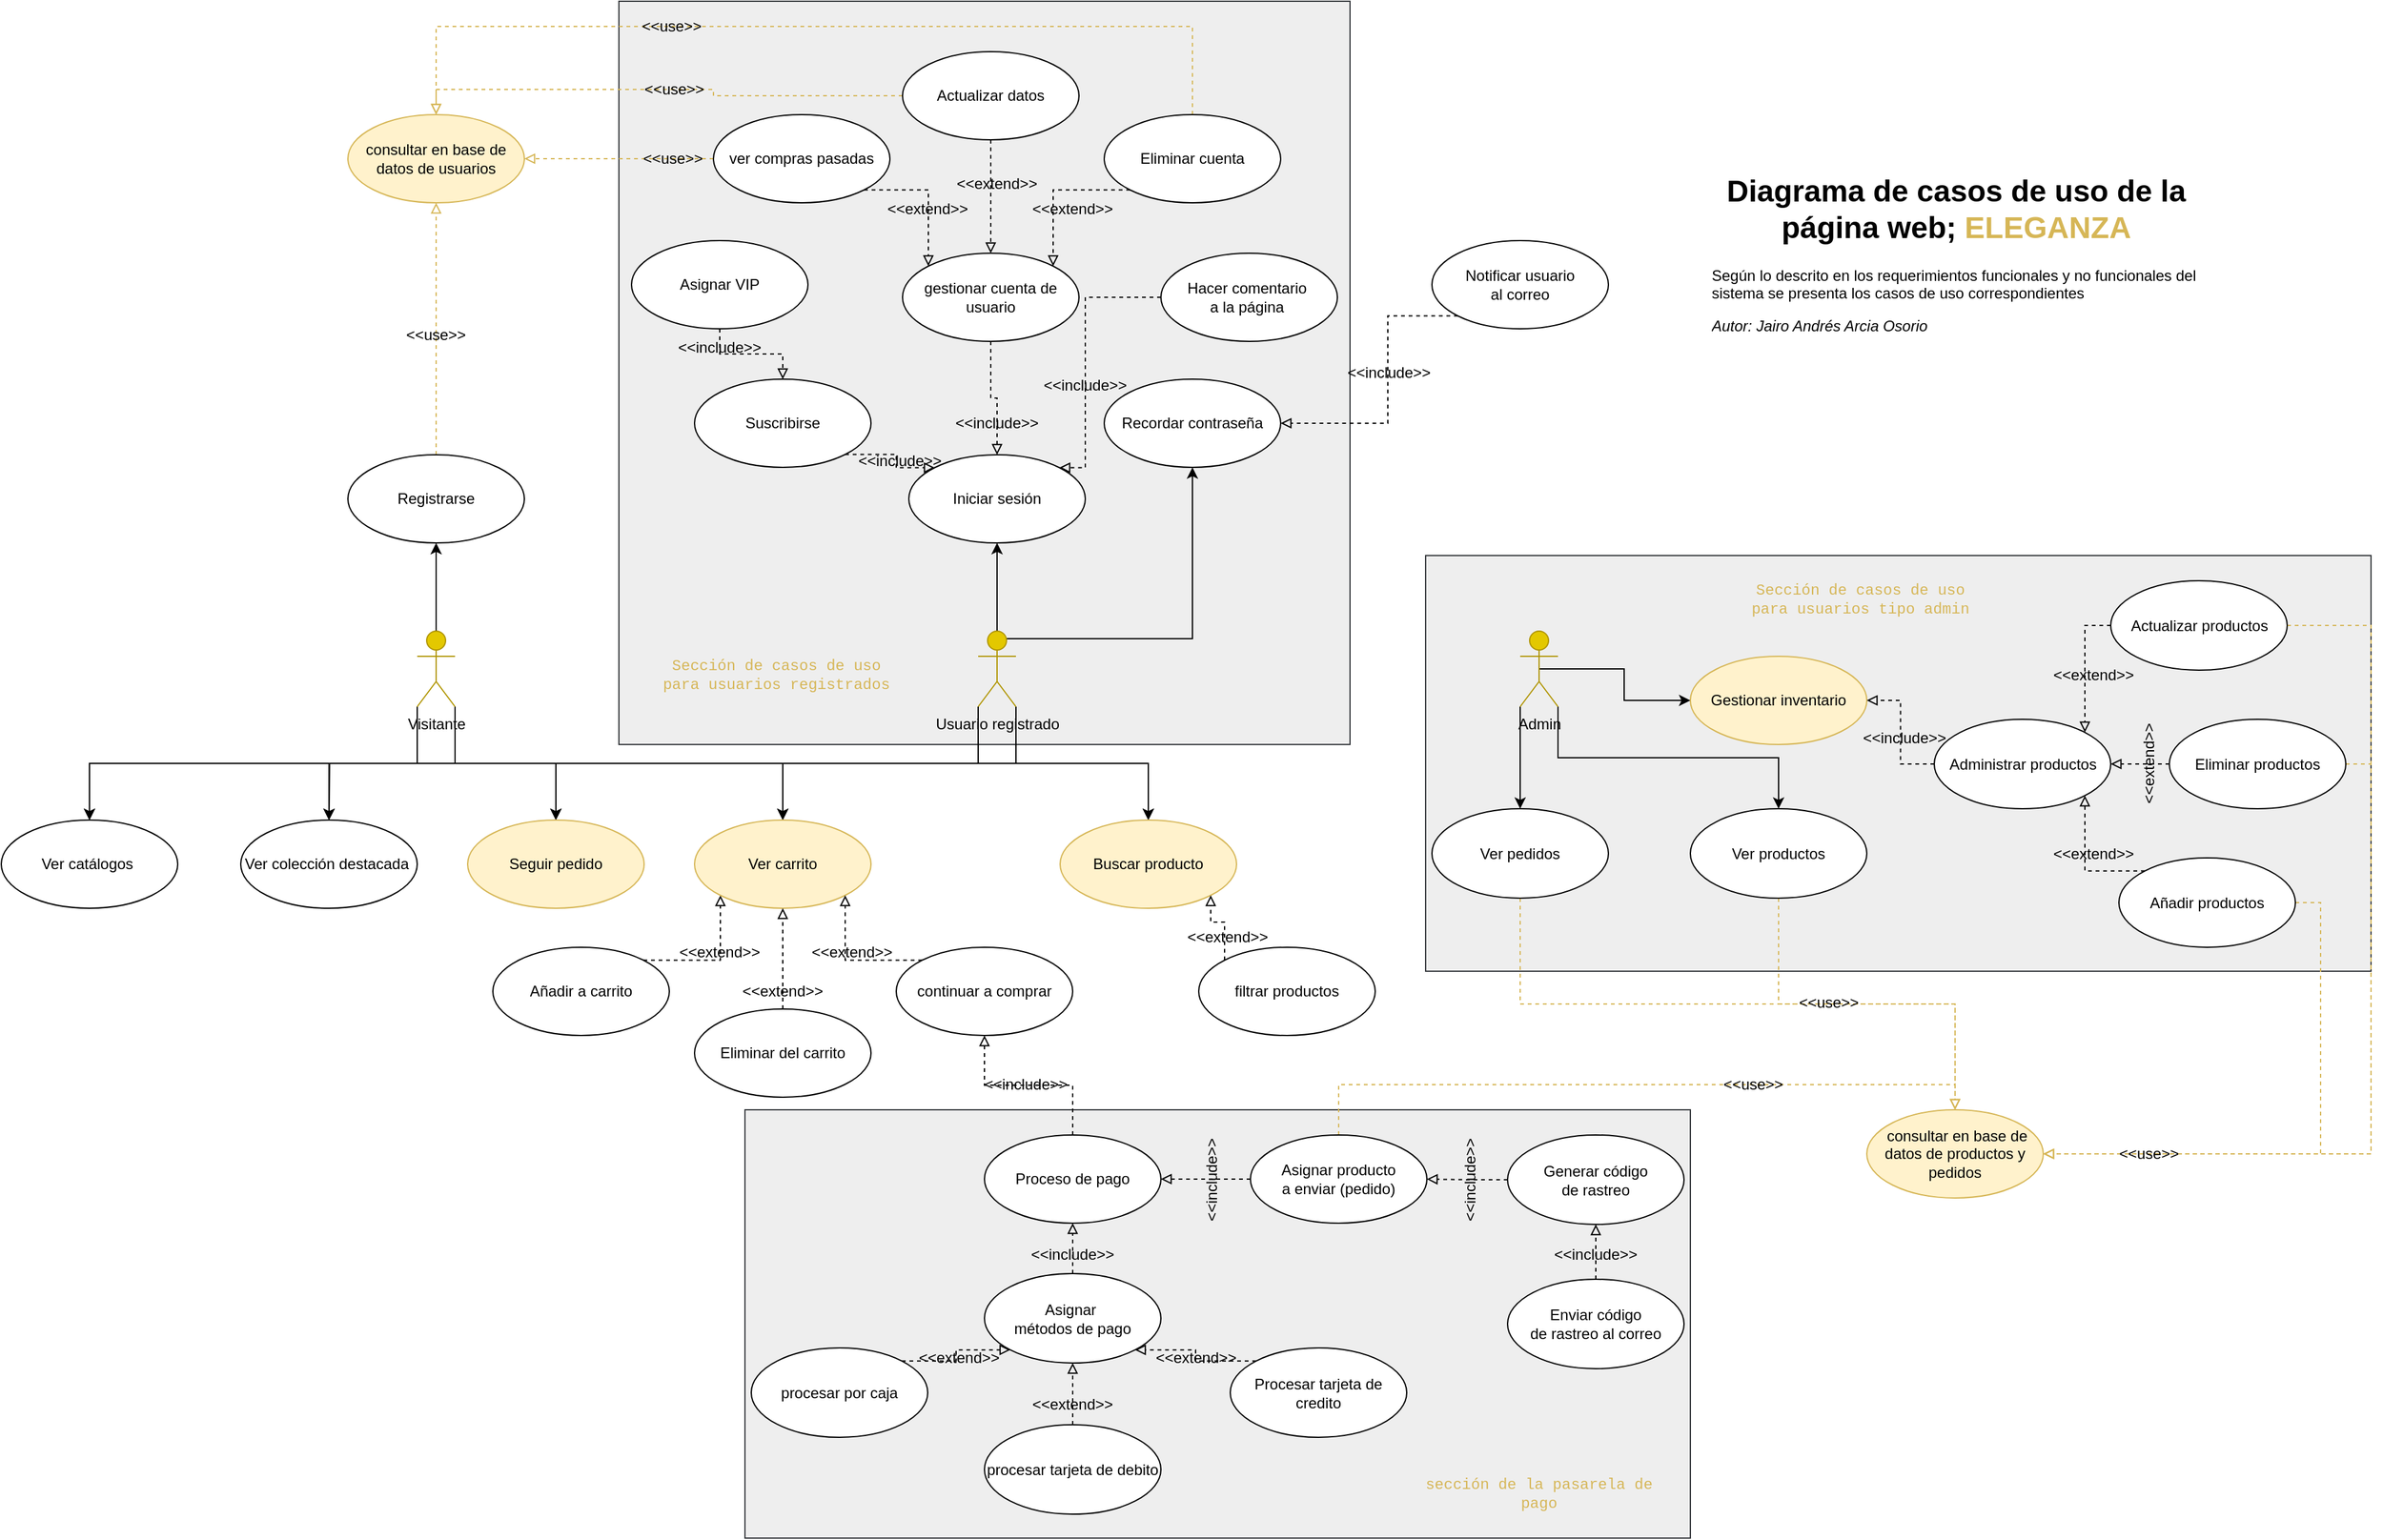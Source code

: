 <mxfile version="24.8.6">
  <diagram name="Página-1" id="iObBd_aaXb10hlbMqhut">
    <mxGraphModel dx="4174" dy="1435" grid="1" gridSize="10" guides="1" tooltips="1" connect="1" arrows="1" fold="1" page="1" pageScale="1" pageWidth="827" pageHeight="1169" math="0" shadow="0">
      <root>
        <mxCell id="0" />
        <mxCell id="1" parent="0" />
        <mxCell id="BTqa3jgfDJMF8cVpdAcL-8" value="" style="rounded=0;whiteSpace=wrap;html=1;fillColor=#eeeeee;strokeColor=#36393d;" parent="1" vertex="1">
          <mxGeometry x="-980" y="920" width="750" height="340" as="geometry" />
        </mxCell>
        <mxCell id="BTqa3jgfDJMF8cVpdAcL-5" value="" style="rounded=0;whiteSpace=wrap;html=1;fillColor=#eeeeee;strokeColor=#36393d;flipV=1;" parent="1" vertex="1">
          <mxGeometry x="-1080" y="40" width="580" height="590" as="geometry" />
        </mxCell>
        <mxCell id="BTqa3jgfDJMF8cVpdAcL-6" value="" style="rounded=0;whiteSpace=wrap;html=1;fillColor=#eeeeee;strokeColor=#36393d;" parent="1" vertex="1">
          <mxGeometry x="-440" y="480" width="750" height="330" as="geometry" />
        </mxCell>
        <mxCell id="BTqa3jgfDJMF8cVpdAcL-20" style="edgeStyle=orthogonalEdgeStyle;rounded=0;orthogonalLoop=1;jettySize=auto;html=1;exitX=0.5;exitY=0;exitDx=0;exitDy=0;exitPerimeter=0;entryX=0.5;entryY=1;entryDx=0;entryDy=0;" parent="1" source="LW9SrylBuvqNvZwmOlf7-38" target="LW9SrylBuvqNvZwmOlf7-89" edge="1">
          <mxGeometry relative="1" as="geometry" />
        </mxCell>
        <mxCell id="BTqa3jgfDJMF8cVpdAcL-21" style="edgeStyle=orthogonalEdgeStyle;rounded=0;orthogonalLoop=1;jettySize=auto;html=1;exitX=0;exitY=1;exitDx=0;exitDy=0;exitPerimeter=0;entryX=0.5;entryY=0;entryDx=0;entryDy=0;" parent="1" source="LW9SrylBuvqNvZwmOlf7-38" target="LW9SrylBuvqNvZwmOlf7-69" edge="1">
          <mxGeometry relative="1" as="geometry" />
        </mxCell>
        <mxCell id="BTqa3jgfDJMF8cVpdAcL-22" style="edgeStyle=orthogonalEdgeStyle;rounded=0;orthogonalLoop=1;jettySize=auto;html=1;exitX=0;exitY=1;exitDx=0;exitDy=0;exitPerimeter=0;" parent="1" source="LW9SrylBuvqNvZwmOlf7-38" target="LW9SrylBuvqNvZwmOlf7-50" edge="1">
          <mxGeometry relative="1" as="geometry" />
        </mxCell>
        <mxCell id="BTqa3jgfDJMF8cVpdAcL-23" style="edgeStyle=orthogonalEdgeStyle;rounded=0;orthogonalLoop=1;jettySize=auto;html=1;exitX=1;exitY=1;exitDx=0;exitDy=0;exitPerimeter=0;entryX=0.5;entryY=0;entryDx=0;entryDy=0;" parent="1" source="LW9SrylBuvqNvZwmOlf7-38" target="LW9SrylBuvqNvZwmOlf7-45" edge="1">
          <mxGeometry relative="1" as="geometry" />
        </mxCell>
        <mxCell id="BTqa3jgfDJMF8cVpdAcL-24" style="edgeStyle=orthogonalEdgeStyle;rounded=0;orthogonalLoop=1;jettySize=auto;html=1;exitX=1;exitY=1;exitDx=0;exitDy=0;exitPerimeter=0;" parent="1" source="LW9SrylBuvqNvZwmOlf7-38" target="LW9SrylBuvqNvZwmOlf7-70" edge="1">
          <mxGeometry relative="1" as="geometry" />
        </mxCell>
        <mxCell id="BTqa3jgfDJMF8cVpdAcL-33" style="edgeStyle=orthogonalEdgeStyle;rounded=0;orthogonalLoop=1;jettySize=auto;html=1;exitX=1;exitY=1;exitDx=0;exitDy=0;exitPerimeter=0;" parent="1" source="LW9SrylBuvqNvZwmOlf7-38" target="LW9SrylBuvqNvZwmOlf7-49" edge="1">
          <mxGeometry relative="1" as="geometry" />
        </mxCell>
        <mxCell id="LW9SrylBuvqNvZwmOlf7-38" value="Visitante" style="shape=umlActor;verticalLabelPosition=bottom;verticalAlign=top;html=1;outlineConnect=0;fillColor=#e3c800;strokeColor=#B09500;fontColor=#000000;" parent="1" vertex="1">
          <mxGeometry x="-1240" y="540" width="30" height="60" as="geometry" />
        </mxCell>
        <mxCell id="BTqa3jgfDJMF8cVpdAcL-9" style="edgeStyle=orthogonalEdgeStyle;rounded=0;orthogonalLoop=1;jettySize=auto;html=1;exitX=0.5;exitY=0;exitDx=0;exitDy=0;exitPerimeter=0;" parent="1" source="LW9SrylBuvqNvZwmOlf7-39" target="LW9SrylBuvqNvZwmOlf7-88" edge="1">
          <mxGeometry relative="1" as="geometry" />
        </mxCell>
        <mxCell id="BTqa3jgfDJMF8cVpdAcL-17" style="edgeStyle=orthogonalEdgeStyle;rounded=0;orthogonalLoop=1;jettySize=auto;html=1;exitX=0.75;exitY=0.1;exitDx=0;exitDy=0;exitPerimeter=0;entryX=0.5;entryY=1;entryDx=0;entryDy=0;" parent="1" source="LW9SrylBuvqNvZwmOlf7-39" target="LW9SrylBuvqNvZwmOlf7-90" edge="1">
          <mxGeometry relative="1" as="geometry" />
        </mxCell>
        <mxCell id="BTqa3jgfDJMF8cVpdAcL-29" style="edgeStyle=orthogonalEdgeStyle;rounded=0;orthogonalLoop=1;jettySize=auto;html=1;exitX=0;exitY=1;exitDx=0;exitDy=0;exitPerimeter=0;" parent="1" source="LW9SrylBuvqNvZwmOlf7-39" target="LW9SrylBuvqNvZwmOlf7-45" edge="1">
          <mxGeometry relative="1" as="geometry" />
        </mxCell>
        <mxCell id="BTqa3jgfDJMF8cVpdAcL-30" style="edgeStyle=orthogonalEdgeStyle;rounded=0;orthogonalLoop=1;jettySize=auto;html=1;exitX=0;exitY=1;exitDx=0;exitDy=0;exitPerimeter=0;entryX=0.5;entryY=0;entryDx=0;entryDy=0;" parent="1" source="LW9SrylBuvqNvZwmOlf7-39" target="LW9SrylBuvqNvZwmOlf7-70" edge="1">
          <mxGeometry relative="1" as="geometry" />
        </mxCell>
        <mxCell id="BTqa3jgfDJMF8cVpdAcL-32" style="edgeStyle=orthogonalEdgeStyle;rounded=0;orthogonalLoop=1;jettySize=auto;html=1;exitX=0;exitY=1;exitDx=0;exitDy=0;exitPerimeter=0;" parent="1" source="LW9SrylBuvqNvZwmOlf7-39" target="LW9SrylBuvqNvZwmOlf7-69" edge="1">
          <mxGeometry relative="1" as="geometry" />
        </mxCell>
        <mxCell id="BTqa3jgfDJMF8cVpdAcL-34" style="edgeStyle=orthogonalEdgeStyle;rounded=0;orthogonalLoop=1;jettySize=auto;html=1;exitX=1;exitY=1;exitDx=0;exitDy=0;exitPerimeter=0;" parent="1" source="LW9SrylBuvqNvZwmOlf7-39" target="LW9SrylBuvqNvZwmOlf7-49" edge="1">
          <mxGeometry relative="1" as="geometry" />
        </mxCell>
        <mxCell id="LW9SrylBuvqNvZwmOlf7-39" value="Usuario registrado" style="shape=umlActor;verticalLabelPosition=bottom;verticalAlign=top;html=1;outlineConnect=0;fillColor=#e3c800;strokeColor=#B09500;fontColor=#000000;" parent="1" vertex="1">
          <mxGeometry x="-795" y="540" width="30" height="60" as="geometry" />
        </mxCell>
        <mxCell id="BTqa3jgfDJMF8cVpdAcL-38" style="edgeStyle=orthogonalEdgeStyle;rounded=0;orthogonalLoop=1;jettySize=auto;html=1;exitX=1;exitY=0;exitDx=0;exitDy=0;entryX=0;entryY=1;entryDx=0;entryDy=0;dashed=1;endArrow=block;endFill=0;" parent="1" source="LW9SrylBuvqNvZwmOlf7-44" target="LW9SrylBuvqNvZwmOlf7-70" edge="1">
          <mxGeometry relative="1" as="geometry" />
        </mxCell>
        <mxCell id="LW9SrylBuvqNvZwmOlf7-44" value="Añadir a carrito" style="ellipse;whiteSpace=wrap;html=1;" parent="1" vertex="1">
          <mxGeometry x="-1180" y="791" width="140" height="70" as="geometry" />
        </mxCell>
        <mxCell id="LW9SrylBuvqNvZwmOlf7-45" value="Seguir pedido" style="ellipse;whiteSpace=wrap;html=1;fillColor=#fff2cc;strokeColor=#d6b656;" parent="1" vertex="1">
          <mxGeometry x="-1200" y="690" width="140" height="70" as="geometry" />
        </mxCell>
        <mxCell id="LW9SrylBuvqNvZwmOlf7-46" value="consultar en base de datos&amp;nbsp;&lt;span style=&quot;background-color: initial;&quot;&gt;de usuarios&lt;/span&gt;" style="ellipse;whiteSpace=wrap;html=1;fillColor=#fff2cc;strokeColor=#d6b656;" parent="1" vertex="1">
          <mxGeometry x="-1295" y="130" width="140" height="70" as="geometry" />
        </mxCell>
        <mxCell id="LW9SrylBuvqNvZwmOlf7-47" value="Gestionar inventario" style="ellipse;whiteSpace=wrap;html=1;fillColor=#fff2cc;strokeColor=#d6b656;" parent="1" vertex="1">
          <mxGeometry x="-230" y="560" width="140" height="70" as="geometry" />
        </mxCell>
        <mxCell id="LW9SrylBuvqNvZwmOlf7-48" value="Notificar usuario&lt;div&gt;al correo&lt;/div&gt;" style="ellipse;whiteSpace=wrap;html=1;" parent="1" vertex="1">
          <mxGeometry x="-435" y="230" width="140" height="70" as="geometry" />
        </mxCell>
        <mxCell id="LW9SrylBuvqNvZwmOlf7-49" value="Buscar producto" style="ellipse;whiteSpace=wrap;html=1;fillColor=#fff2cc;strokeColor=#d6b656;" parent="1" vertex="1">
          <mxGeometry x="-730" y="690" width="140" height="70" as="geometry" />
        </mxCell>
        <mxCell id="LW9SrylBuvqNvZwmOlf7-50" value="Ver colección destacada&amp;nbsp;" style="ellipse;whiteSpace=wrap;html=1;" parent="1" vertex="1">
          <mxGeometry x="-1380" y="690" width="140" height="70" as="geometry" />
        </mxCell>
        <mxCell id="BTqa3jgfDJMF8cVpdAcL-15" style="edgeStyle=orthogonalEdgeStyle;rounded=0;orthogonalLoop=1;jettySize=auto;html=1;exitX=1;exitY=1;exitDx=0;exitDy=0;entryX=0;entryY=0;entryDx=0;entryDy=0;endArrow=block;endFill=0;dashed=1;" parent="1" source="LW9SrylBuvqNvZwmOlf7-51" target="LW9SrylBuvqNvZwmOlf7-88" edge="1">
          <mxGeometry relative="1" as="geometry" />
        </mxCell>
        <mxCell id="LW9SrylBuvqNvZwmOlf7-51" value="Suscribirse" style="ellipse;whiteSpace=wrap;html=1;" parent="1" vertex="1">
          <mxGeometry x="-1020" y="340" width="140" height="70" as="geometry" />
        </mxCell>
        <mxCell id="BTqa3jgfDJMF8cVpdAcL-40" style="edgeStyle=orthogonalEdgeStyle;rounded=0;orthogonalLoop=1;jettySize=auto;html=1;exitX=0.5;exitY=0;exitDx=0;exitDy=0;entryX=0.5;entryY=1;entryDx=0;entryDy=0;dashed=1;endArrow=block;endFill=0;" parent="1" source="LW9SrylBuvqNvZwmOlf7-53" target="LW9SrylBuvqNvZwmOlf7-86" edge="1">
          <mxGeometry relative="1" as="geometry" />
        </mxCell>
        <mxCell id="BTqa3jgfDJMF8cVpdAcL-45" style="edgeStyle=orthogonalEdgeStyle;rounded=0;orthogonalLoop=1;jettySize=auto;html=1;entryX=1;entryY=0.5;entryDx=0;entryDy=0;endArrow=block;endFill=0;dashed=1;" parent="1" source="LW9SrylBuvqNvZwmOlf7-55" target="LW9SrylBuvqNvZwmOlf7-53" edge="1">
          <mxGeometry relative="1" as="geometry" />
        </mxCell>
        <mxCell id="LW9SrylBuvqNvZwmOlf7-53" value="Proceso de pago" style="ellipse;whiteSpace=wrap;html=1;" parent="1" vertex="1">
          <mxGeometry x="-790" y="940" width="140" height="70" as="geometry" />
        </mxCell>
        <mxCell id="BTqa3jgfDJMF8cVpdAcL-41" style="edgeStyle=orthogonalEdgeStyle;rounded=0;orthogonalLoop=1;jettySize=auto;html=1;exitX=0.5;exitY=0;exitDx=0;exitDy=0;entryX=0.5;entryY=1;entryDx=0;entryDy=0;dashed=1;endArrow=block;endFill=0;" parent="1" source="LW9SrylBuvqNvZwmOlf7-54" target="LW9SrylBuvqNvZwmOlf7-53" edge="1">
          <mxGeometry relative="1" as="geometry" />
        </mxCell>
        <mxCell id="LW9SrylBuvqNvZwmOlf7-54" value="Asignar&amp;nbsp;&lt;div&gt;métodos de pago&lt;/div&gt;" style="ellipse;whiteSpace=wrap;html=1;" parent="1" vertex="1">
          <mxGeometry x="-790" y="1050" width="140" height="71" as="geometry" />
        </mxCell>
        <mxCell id="BTqa3jgfDJMF8cVpdAcL-46" style="edgeStyle=orthogonalEdgeStyle;rounded=0;orthogonalLoop=1;jettySize=auto;html=1;exitX=0;exitY=0.5;exitDx=0;exitDy=0;entryX=1;entryY=0.5;entryDx=0;entryDy=0;endArrow=block;endFill=0;dashed=1;" parent="1" source="LW9SrylBuvqNvZwmOlf7-57" target="LW9SrylBuvqNvZwmOlf7-55" edge="1">
          <mxGeometry relative="1" as="geometry" />
        </mxCell>
        <mxCell id="BTqa3jgfDJMF8cVpdAcL-60" style="edgeStyle=orthogonalEdgeStyle;rounded=0;orthogonalLoop=1;jettySize=auto;html=1;exitX=0.5;exitY=0;exitDx=0;exitDy=0;entryX=0.5;entryY=0;entryDx=0;entryDy=0;fillColor=#ffcc99;strokeColor=#D6B656;dashed=1;endArrow=block;endFill=0;" parent="1" source="LW9SrylBuvqNvZwmOlf7-55" target="BTqa3jgfDJMF8cVpdAcL-59" edge="1">
          <mxGeometry relative="1" as="geometry" />
        </mxCell>
        <mxCell id="LW9SrylBuvqNvZwmOlf7-55" value="Asignar producto&lt;div&gt;a enviar (pedido)&lt;/div&gt;" style="ellipse;whiteSpace=wrap;html=1;" parent="1" vertex="1">
          <mxGeometry x="-579" y="940" width="140" height="70" as="geometry" />
        </mxCell>
        <mxCell id="BTqa3jgfDJMF8cVpdAcL-52" style="edgeStyle=orthogonalEdgeStyle;rounded=0;orthogonalLoop=1;jettySize=auto;html=1;exitX=0;exitY=0.5;exitDx=0;exitDy=0;entryX=1;entryY=0;entryDx=0;entryDy=0;dashed=1;endArrow=block;endFill=0;" parent="1" source="LW9SrylBuvqNvZwmOlf7-56" target="BTqa3jgfDJMF8cVpdAcL-3" edge="1">
          <mxGeometry relative="1" as="geometry" />
        </mxCell>
        <mxCell id="BTqa3jgfDJMF8cVpdAcL-64" style="edgeStyle=orthogonalEdgeStyle;rounded=0;orthogonalLoop=1;jettySize=auto;html=1;exitX=1;exitY=0.5;exitDx=0;exitDy=0;entryX=1;entryY=0.5;entryDx=0;entryDy=0;strokeColor=#D6B656;dashed=1;endArrow=block;endFill=0;" parent="1" source="LW9SrylBuvqNvZwmOlf7-56" target="BTqa3jgfDJMF8cVpdAcL-59" edge="1">
          <mxGeometry relative="1" as="geometry">
            <Array as="points">
              <mxPoint x="310" y="536" />
              <mxPoint x="310" y="955" />
            </Array>
          </mxGeometry>
        </mxCell>
        <mxCell id="LW9SrylBuvqNvZwmOlf7-56" value="Actualizar productos" style="ellipse;whiteSpace=wrap;html=1;" parent="1" vertex="1">
          <mxGeometry x="103.5" y="500" width="140" height="71" as="geometry" />
        </mxCell>
        <mxCell id="LW9SrylBuvqNvZwmOlf7-57" value="Generar código&lt;br&gt;de rastreo" style="ellipse;whiteSpace=wrap;html=1;" parent="1" vertex="1">
          <mxGeometry x="-375" y="940" width="140" height="71" as="geometry" />
        </mxCell>
        <mxCell id="BTqa3jgfDJMF8cVpdAcL-54" style="edgeStyle=orthogonalEdgeStyle;rounded=0;orthogonalLoop=1;jettySize=auto;html=1;exitX=0;exitY=0;exitDx=0;exitDy=0;entryX=1;entryY=1;entryDx=0;entryDy=0;dashed=1;endArrow=block;endFill=0;" parent="1" source="LW9SrylBuvqNvZwmOlf7-58" target="BTqa3jgfDJMF8cVpdAcL-3" edge="1">
          <mxGeometry relative="1" as="geometry" />
        </mxCell>
        <mxCell id="BTqa3jgfDJMF8cVpdAcL-67" style="edgeStyle=orthogonalEdgeStyle;rounded=0;orthogonalLoop=1;jettySize=auto;html=1;exitX=1;exitY=0.5;exitDx=0;exitDy=0;entryX=1;entryY=0.5;entryDx=0;entryDy=0;strokeColor=#D6B656;dashed=1;endArrow=block;endFill=0;" parent="1" source="LW9SrylBuvqNvZwmOlf7-58" target="BTqa3jgfDJMF8cVpdAcL-59" edge="1">
          <mxGeometry relative="1" as="geometry" />
        </mxCell>
        <mxCell id="LW9SrylBuvqNvZwmOlf7-58" value="Añadir productos" style="ellipse;whiteSpace=wrap;html=1;" parent="1" vertex="1">
          <mxGeometry x="110" y="720" width="140" height="71" as="geometry" />
        </mxCell>
        <mxCell id="BTqa3jgfDJMF8cVpdAcL-44" style="edgeStyle=orthogonalEdgeStyle;rounded=0;orthogonalLoop=1;jettySize=auto;html=1;exitX=0;exitY=0;exitDx=0;exitDy=0;entryX=1;entryY=1;entryDx=0;entryDy=0;dashed=1;endArrow=block;endFill=0;" parent="1" source="LW9SrylBuvqNvZwmOlf7-59" target="LW9SrylBuvqNvZwmOlf7-54" edge="1">
          <mxGeometry relative="1" as="geometry" />
        </mxCell>
        <mxCell id="LW9SrylBuvqNvZwmOlf7-59" value="Procesar tarjeta de credito" style="ellipse;whiteSpace=wrap;html=1;" parent="1" vertex="1">
          <mxGeometry x="-595" y="1109" width="140" height="71" as="geometry" />
        </mxCell>
        <mxCell id="BTqa3jgfDJMF8cVpdAcL-43" style="edgeStyle=orthogonalEdgeStyle;rounded=0;orthogonalLoop=1;jettySize=auto;html=1;exitX=0.5;exitY=0;exitDx=0;exitDy=0;dashed=1;endArrow=block;endFill=0;" parent="1" source="LW9SrylBuvqNvZwmOlf7-60" target="LW9SrylBuvqNvZwmOlf7-54" edge="1">
          <mxGeometry relative="1" as="geometry" />
        </mxCell>
        <mxCell id="LW9SrylBuvqNvZwmOlf7-60" value="procesar tarjeta de debito" style="ellipse;whiteSpace=wrap;html=1;" parent="1" vertex="1">
          <mxGeometry x="-790" y="1170" width="140" height="71" as="geometry" />
        </mxCell>
        <mxCell id="BTqa3jgfDJMF8cVpdAcL-42" style="edgeStyle=orthogonalEdgeStyle;rounded=0;orthogonalLoop=1;jettySize=auto;html=1;exitX=1;exitY=0;exitDx=0;exitDy=0;entryX=0;entryY=1;entryDx=0;entryDy=0;dashed=1;endArrow=block;endFill=0;" parent="1" source="LW9SrylBuvqNvZwmOlf7-61" target="LW9SrylBuvqNvZwmOlf7-54" edge="1">
          <mxGeometry relative="1" as="geometry" />
        </mxCell>
        <mxCell id="LW9SrylBuvqNvZwmOlf7-61" value="procesar por caja" style="ellipse;whiteSpace=wrap;html=1;" parent="1" vertex="1">
          <mxGeometry x="-975" y="1109" width="140" height="71" as="geometry" />
        </mxCell>
        <mxCell id="BTqa3jgfDJMF8cVpdAcL-53" style="edgeStyle=orthogonalEdgeStyle;rounded=0;orthogonalLoop=1;jettySize=auto;html=1;exitX=0;exitY=0.5;exitDx=0;exitDy=0;entryX=1;entryY=0.5;entryDx=0;entryDy=0;dashed=1;endArrow=block;endFill=0;" parent="1" source="LW9SrylBuvqNvZwmOlf7-64" target="BTqa3jgfDJMF8cVpdAcL-3" edge="1">
          <mxGeometry relative="1" as="geometry" />
        </mxCell>
        <mxCell id="BTqa3jgfDJMF8cVpdAcL-68" style="edgeStyle=orthogonalEdgeStyle;rounded=0;orthogonalLoop=1;jettySize=auto;html=1;exitX=1;exitY=0.5;exitDx=0;exitDy=0;entryX=1;entryY=0.5;entryDx=0;entryDy=0;strokeColor=#D6B656;dashed=1;endArrow=block;endFill=0;" parent="1" source="LW9SrylBuvqNvZwmOlf7-64" target="BTqa3jgfDJMF8cVpdAcL-59" edge="1">
          <mxGeometry relative="1" as="geometry" />
        </mxCell>
        <mxCell id="LW9SrylBuvqNvZwmOlf7-64" value="Eliminar productos" style="ellipse;whiteSpace=wrap;html=1;" parent="1" vertex="1">
          <mxGeometry x="150" y="610" width="140" height="71" as="geometry" />
        </mxCell>
        <mxCell id="BTqa3jgfDJMF8cVpdAcL-70" style="edgeStyle=orthogonalEdgeStyle;rounded=0;orthogonalLoop=1;jettySize=auto;html=1;exitX=0.5;exitY=1;exitDx=0;exitDy=0;strokeColor=#D6B656;dashed=1;endArrow=block;endFill=0;" parent="1" source="LW9SrylBuvqNvZwmOlf7-67" target="BTqa3jgfDJMF8cVpdAcL-59" edge="1">
          <mxGeometry relative="1" as="geometry" />
        </mxCell>
        <mxCell id="LW9SrylBuvqNvZwmOlf7-67" value="Ver productos" style="ellipse;whiteSpace=wrap;html=1;" parent="1" vertex="1">
          <mxGeometry x="-230" y="681" width="140" height="71" as="geometry" />
        </mxCell>
        <mxCell id="BTqa3jgfDJMF8cVpdAcL-69" style="edgeStyle=orthogonalEdgeStyle;rounded=0;orthogonalLoop=1;jettySize=auto;html=1;exitX=0.5;exitY=1;exitDx=0;exitDy=0;entryX=0.5;entryY=0;entryDx=0;entryDy=0;strokeColor=#D6B656;dashed=1;endArrow=block;endFill=0;" parent="1" source="LW9SrylBuvqNvZwmOlf7-68" target="BTqa3jgfDJMF8cVpdAcL-59" edge="1">
          <mxGeometry relative="1" as="geometry" />
        </mxCell>
        <mxCell id="LW9SrylBuvqNvZwmOlf7-68" value="Ver pedidos" style="ellipse;whiteSpace=wrap;html=1;" parent="1" vertex="1">
          <mxGeometry x="-435" y="681" width="140" height="71" as="geometry" />
        </mxCell>
        <mxCell id="LW9SrylBuvqNvZwmOlf7-69" value="Ver catálogos&amp;nbsp;" style="ellipse;whiteSpace=wrap;html=1;" parent="1" vertex="1">
          <mxGeometry x="-1570" y="690" width="140" height="70" as="geometry" />
        </mxCell>
        <mxCell id="LW9SrylBuvqNvZwmOlf7-70" value="Ver carrito" style="ellipse;whiteSpace=wrap;html=1;fillColor=#fff2cc;strokeColor=#d6b656;" parent="1" vertex="1">
          <mxGeometry x="-1020" y="690" width="140" height="70" as="geometry" />
        </mxCell>
        <mxCell id="BTqa3jgfDJMF8cVpdAcL-11" style="edgeStyle=orthogonalEdgeStyle;rounded=0;orthogonalLoop=1;jettySize=auto;html=1;entryX=0.5;entryY=0;entryDx=0;entryDy=0;dashed=1;endArrow=block;endFill=0;" parent="1" source="LW9SrylBuvqNvZwmOlf7-72" target="LW9SrylBuvqNvZwmOlf7-71" edge="1">
          <mxGeometry relative="1" as="geometry" />
        </mxCell>
        <mxCell id="BTqa3jgfDJMF8cVpdAcL-12" style="edgeStyle=orthogonalEdgeStyle;rounded=0;orthogonalLoop=1;jettySize=auto;html=1;exitX=0;exitY=1;exitDx=0;exitDy=0;entryX=1;entryY=0;entryDx=0;entryDy=0;dashed=1;endArrow=block;endFill=0;" parent="1" source="LW9SrylBuvqNvZwmOlf7-74" target="LW9SrylBuvqNvZwmOlf7-71" edge="1">
          <mxGeometry relative="1" as="geometry" />
        </mxCell>
        <mxCell id="BTqa3jgfDJMF8cVpdAcL-13" style="edgeStyle=orthogonalEdgeStyle;rounded=0;orthogonalLoop=1;jettySize=auto;html=1;exitX=1;exitY=1;exitDx=0;exitDy=0;entryX=0;entryY=0;entryDx=0;entryDy=0;dashed=1;endArrow=block;endFill=0;" parent="1" source="LW9SrylBuvqNvZwmOlf7-73" target="LW9SrylBuvqNvZwmOlf7-71" edge="1">
          <mxGeometry relative="1" as="geometry" />
        </mxCell>
        <mxCell id="LW9SrylBuvqNvZwmOlf7-71" value="gestionar cuenta de usuario" style="ellipse;whiteSpace=wrap;html=1;" parent="1" vertex="1">
          <mxGeometry x="-855" y="240" width="140" height="70" as="geometry" />
        </mxCell>
        <mxCell id="BTqa3jgfDJMF8cVpdAcL-73" style="edgeStyle=orthogonalEdgeStyle;rounded=0;orthogonalLoop=1;jettySize=auto;html=1;exitX=0;exitY=0.5;exitDx=0;exitDy=0;entryX=0.5;entryY=0;entryDx=0;entryDy=0;strokeColor=#D6B656;endArrow=block;endFill=0;dashed=1;" parent="1" source="LW9SrylBuvqNvZwmOlf7-72" target="LW9SrylBuvqNvZwmOlf7-46" edge="1">
          <mxGeometry relative="1" as="geometry" />
        </mxCell>
        <mxCell id="LW9SrylBuvqNvZwmOlf7-72" value="Actualizar datos" style="ellipse;whiteSpace=wrap;html=1;" parent="1" vertex="1">
          <mxGeometry x="-855" y="80" width="140" height="70" as="geometry" />
        </mxCell>
        <mxCell id="BTqa3jgfDJMF8cVpdAcL-72" style="edgeStyle=orthogonalEdgeStyle;rounded=0;orthogonalLoop=1;jettySize=auto;html=1;exitX=0;exitY=0.5;exitDx=0;exitDy=0;entryX=1;entryY=0.5;entryDx=0;entryDy=0;strokeColor=#D6B656;endArrow=block;endFill=0;dashed=1;" parent="1" source="LW9SrylBuvqNvZwmOlf7-73" target="LW9SrylBuvqNvZwmOlf7-46" edge="1">
          <mxGeometry relative="1" as="geometry" />
        </mxCell>
        <mxCell id="LW9SrylBuvqNvZwmOlf7-73" value="ver compras pasadas" style="ellipse;whiteSpace=wrap;html=1;" parent="1" vertex="1">
          <mxGeometry x="-1005" y="130" width="140" height="70" as="geometry" />
        </mxCell>
        <mxCell id="BTqa3jgfDJMF8cVpdAcL-74" style="edgeStyle=orthogonalEdgeStyle;rounded=0;orthogonalLoop=1;jettySize=auto;html=1;exitX=0.5;exitY=0;exitDx=0;exitDy=0;entryX=0.5;entryY=0;entryDx=0;entryDy=0;strokeColor=#D6B656;endArrow=block;endFill=0;dashed=1;" parent="1" source="LW9SrylBuvqNvZwmOlf7-74" target="LW9SrylBuvqNvZwmOlf7-46" edge="1">
          <mxGeometry relative="1" as="geometry">
            <Array as="points">
              <mxPoint x="-625" y="60" />
              <mxPoint x="-1225" y="60" />
            </Array>
          </mxGeometry>
        </mxCell>
        <mxCell id="LW9SrylBuvqNvZwmOlf7-74" value="Eliminar cuenta" style="ellipse;whiteSpace=wrap;html=1;" parent="1" vertex="1">
          <mxGeometry x="-695" y="130" width="140" height="70" as="geometry" />
        </mxCell>
        <mxCell id="BTqa3jgfDJMF8cVpdAcL-18" style="edgeStyle=orthogonalEdgeStyle;rounded=0;orthogonalLoop=1;jettySize=auto;html=1;exitX=0;exitY=0.5;exitDx=0;exitDy=0;entryX=1;entryY=0;entryDx=0;entryDy=0;endArrow=block;endFill=0;dashed=1;" parent="1" source="LW9SrylBuvqNvZwmOlf7-75" target="LW9SrylBuvqNvZwmOlf7-88" edge="1">
          <mxGeometry relative="1" as="geometry">
            <Array as="points">
              <mxPoint x="-710" y="275" />
              <mxPoint x="-710" y="410" />
            </Array>
          </mxGeometry>
        </mxCell>
        <mxCell id="LW9SrylBuvqNvZwmOlf7-75" value="Hacer comentario&amp;nbsp;&lt;br&gt;a la página&amp;nbsp;" style="ellipse;whiteSpace=wrap;html=1;" parent="1" vertex="1">
          <mxGeometry x="-650" y="240" width="140" height="70" as="geometry" />
        </mxCell>
        <mxCell id="BTqa3jgfDJMF8cVpdAcL-16" style="edgeStyle=orthogonalEdgeStyle;rounded=0;orthogonalLoop=1;jettySize=auto;html=1;exitX=0.5;exitY=1;exitDx=0;exitDy=0;dashed=1;endArrow=block;endFill=0;" parent="1" source="LW9SrylBuvqNvZwmOlf7-76" target="LW9SrylBuvqNvZwmOlf7-51" edge="1">
          <mxGeometry relative="1" as="geometry" />
        </mxCell>
        <mxCell id="LW9SrylBuvqNvZwmOlf7-76" value="Asignar VIP" style="ellipse;whiteSpace=wrap;html=1;" parent="1" vertex="1">
          <mxGeometry x="-1070" y="230" width="140" height="70" as="geometry" />
        </mxCell>
        <mxCell id="BTqa3jgfDJMF8cVpdAcL-48" style="edgeStyle=orthogonalEdgeStyle;rounded=0;orthogonalLoop=1;jettySize=auto;html=1;exitX=0;exitY=1;exitDx=0;exitDy=0;exitPerimeter=0;" parent="1" source="LW9SrylBuvqNvZwmOlf7-79" target="LW9SrylBuvqNvZwmOlf7-68" edge="1">
          <mxGeometry relative="1" as="geometry" />
        </mxCell>
        <mxCell id="BTqa3jgfDJMF8cVpdAcL-49" style="edgeStyle=orthogonalEdgeStyle;rounded=0;orthogonalLoop=1;jettySize=auto;html=1;exitX=1;exitY=1;exitDx=0;exitDy=0;exitPerimeter=0;" parent="1" source="LW9SrylBuvqNvZwmOlf7-79" target="LW9SrylBuvqNvZwmOlf7-67" edge="1">
          <mxGeometry relative="1" as="geometry" />
        </mxCell>
        <mxCell id="BTqa3jgfDJMF8cVpdAcL-50" style="edgeStyle=orthogonalEdgeStyle;rounded=0;orthogonalLoop=1;jettySize=auto;html=1;exitX=0.5;exitY=0.5;exitDx=0;exitDy=0;exitPerimeter=0;entryX=0;entryY=0.5;entryDx=0;entryDy=0;" parent="1" source="LW9SrylBuvqNvZwmOlf7-79" target="LW9SrylBuvqNvZwmOlf7-47" edge="1">
          <mxGeometry relative="1" as="geometry" />
        </mxCell>
        <mxCell id="LW9SrylBuvqNvZwmOlf7-79" value="Admin" style="shape=umlActor;verticalLabelPosition=bottom;verticalAlign=top;html=1;outlineConnect=0;fillColor=#e3c800;strokeColor=#B09500;fontColor=#000000;" parent="1" vertex="1">
          <mxGeometry x="-365" y="540" width="30" height="60" as="geometry" />
        </mxCell>
        <mxCell id="BTqa3jgfDJMF8cVpdAcL-37" style="edgeStyle=orthogonalEdgeStyle;rounded=0;orthogonalLoop=1;jettySize=auto;html=1;exitX=0.5;exitY=0;exitDx=0;exitDy=0;entryX=0.5;entryY=1;entryDx=0;entryDy=0;dashed=1;endArrow=block;endFill=0;" parent="1" source="LW9SrylBuvqNvZwmOlf7-85" target="LW9SrylBuvqNvZwmOlf7-70" edge="1">
          <mxGeometry relative="1" as="geometry" />
        </mxCell>
        <mxCell id="LW9SrylBuvqNvZwmOlf7-85" value="Eliminar del carrito" style="ellipse;whiteSpace=wrap;html=1;" parent="1" vertex="1">
          <mxGeometry x="-1020" y="840" width="140" height="70" as="geometry" />
        </mxCell>
        <mxCell id="BTqa3jgfDJMF8cVpdAcL-39" style="edgeStyle=orthogonalEdgeStyle;rounded=0;orthogonalLoop=1;jettySize=auto;html=1;exitX=0;exitY=0;exitDx=0;exitDy=0;entryX=1;entryY=1;entryDx=0;entryDy=0;dashed=1;endArrow=block;endFill=0;" parent="1" source="LW9SrylBuvqNvZwmOlf7-86" target="LW9SrylBuvqNvZwmOlf7-70" edge="1">
          <mxGeometry relative="1" as="geometry" />
        </mxCell>
        <mxCell id="LW9SrylBuvqNvZwmOlf7-86" value="continuar a comprar" style="ellipse;whiteSpace=wrap;html=1;" parent="1" vertex="1">
          <mxGeometry x="-860" y="791" width="140" height="70" as="geometry" />
        </mxCell>
        <mxCell id="BTqa3jgfDJMF8cVpdAcL-35" style="edgeStyle=orthogonalEdgeStyle;rounded=0;orthogonalLoop=1;jettySize=auto;html=1;exitX=0;exitY=0;exitDx=0;exitDy=0;entryX=1;entryY=1;entryDx=0;entryDy=0;endArrow=block;endFill=0;dashed=1;" parent="1" source="LW9SrylBuvqNvZwmOlf7-87" target="LW9SrylBuvqNvZwmOlf7-49" edge="1">
          <mxGeometry relative="1" as="geometry" />
        </mxCell>
        <mxCell id="LW9SrylBuvqNvZwmOlf7-87" value="filtrar productos" style="ellipse;whiteSpace=wrap;html=1;" parent="1" vertex="1">
          <mxGeometry x="-620" y="791" width="140" height="70" as="geometry" />
        </mxCell>
        <mxCell id="BTqa3jgfDJMF8cVpdAcL-10" style="edgeStyle=orthogonalEdgeStyle;rounded=0;orthogonalLoop=1;jettySize=auto;html=1;entryX=0.5;entryY=0;entryDx=0;entryDy=0;endArrow=block;endFill=0;dashed=1;" parent="1" source="LW9SrylBuvqNvZwmOlf7-71" target="LW9SrylBuvqNvZwmOlf7-88" edge="1">
          <mxGeometry relative="1" as="geometry" />
        </mxCell>
        <mxCell id="LW9SrylBuvqNvZwmOlf7-88" value="Iniciar sesión" style="ellipse;whiteSpace=wrap;html=1;" parent="1" vertex="1">
          <mxGeometry x="-850" y="400" width="140" height="70" as="geometry" />
        </mxCell>
        <mxCell id="BTqa3jgfDJMF8cVpdAcL-71" style="edgeStyle=orthogonalEdgeStyle;rounded=0;orthogonalLoop=1;jettySize=auto;html=1;exitX=0.5;exitY=0;exitDx=0;exitDy=0;entryX=0.5;entryY=1;entryDx=0;entryDy=0;strokeColor=#D6B656;endArrow=block;endFill=0;dashed=1;" parent="1" source="LW9SrylBuvqNvZwmOlf7-89" target="LW9SrylBuvqNvZwmOlf7-46" edge="1">
          <mxGeometry relative="1" as="geometry" />
        </mxCell>
        <mxCell id="LW9SrylBuvqNvZwmOlf7-89" value="Registrarse" style="ellipse;whiteSpace=wrap;html=1;" parent="1" vertex="1">
          <mxGeometry x="-1295" y="400" width="140" height="70" as="geometry" />
        </mxCell>
        <mxCell id="BTqa3jgfDJMF8cVpdAcL-19" style="edgeStyle=orthogonalEdgeStyle;rounded=0;orthogonalLoop=1;jettySize=auto;html=1;exitX=0;exitY=1;exitDx=0;exitDy=0;entryX=1;entryY=0.5;entryDx=0;entryDy=0;dashed=1;endArrow=block;endFill=0;" parent="1" source="LW9SrylBuvqNvZwmOlf7-48" target="LW9SrylBuvqNvZwmOlf7-90" edge="1">
          <mxGeometry relative="1" as="geometry">
            <Array as="points">
              <mxPoint x="-470" y="290" />
              <mxPoint x="-470" y="375" />
            </Array>
          </mxGeometry>
        </mxCell>
        <mxCell id="LW9SrylBuvqNvZwmOlf7-90" value="Recordar contraseña" style="ellipse;whiteSpace=wrap;html=1;" parent="1" vertex="1">
          <mxGeometry x="-695" y="340" width="140" height="70" as="geometry" />
        </mxCell>
        <mxCell id="BTqa3jgfDJMF8cVpdAcL-51" style="edgeStyle=orthogonalEdgeStyle;rounded=0;orthogonalLoop=1;jettySize=auto;html=1;exitX=0;exitY=0.5;exitDx=0;exitDy=0;dashed=1;endArrow=block;endFill=0;" parent="1" source="BTqa3jgfDJMF8cVpdAcL-3" target="LW9SrylBuvqNvZwmOlf7-47" edge="1">
          <mxGeometry relative="1" as="geometry" />
        </mxCell>
        <mxCell id="BTqa3jgfDJMF8cVpdAcL-3" value="Administrar productos" style="ellipse;whiteSpace=wrap;html=1;" parent="1" vertex="1">
          <mxGeometry x="-36.5" y="610" width="140" height="71" as="geometry" />
        </mxCell>
        <mxCell id="BTqa3jgfDJMF8cVpdAcL-31" style="edgeStyle=orthogonalEdgeStyle;rounded=0;orthogonalLoop=1;jettySize=auto;html=1;exitX=0;exitY=1;exitDx=0;exitDy=0;exitPerimeter=0;" parent="1" source="LW9SrylBuvqNvZwmOlf7-39" edge="1">
          <mxGeometry relative="1" as="geometry">
            <mxPoint x="-1310" y="690" as="targetPoint" />
          </mxGeometry>
        </mxCell>
        <mxCell id="BTqa3jgfDJMF8cVpdAcL-57" style="edgeStyle=orthogonalEdgeStyle;rounded=0;orthogonalLoop=1;jettySize=auto;html=1;exitX=0.5;exitY=0;exitDx=0;exitDy=0;entryX=0.5;entryY=1;entryDx=0;entryDy=0;dashed=1;endArrow=block;endFill=0;" parent="1" source="BTqa3jgfDJMF8cVpdAcL-56" target="LW9SrylBuvqNvZwmOlf7-57" edge="1">
          <mxGeometry relative="1" as="geometry" />
        </mxCell>
        <mxCell id="BTqa3jgfDJMF8cVpdAcL-56" value="Enviar código&lt;br&gt;de rastreo al correo" style="ellipse;whiteSpace=wrap;html=1;" parent="1" vertex="1">
          <mxGeometry x="-375" y="1054.5" width="140" height="71" as="geometry" />
        </mxCell>
        <mxCell id="BTqa3jgfDJMF8cVpdAcL-59" value="&amp;nbsp;consultar en base de datos&amp;nbsp;&lt;span style=&quot;background-color: initial;&quot;&gt;de productos y pedidos&lt;/span&gt;" style="ellipse;whiteSpace=wrap;html=1;fillColor=#fff2cc;strokeColor=#d6b656;" parent="1" vertex="1">
          <mxGeometry x="-90" y="920" width="140" height="70" as="geometry" />
        </mxCell>
        <mxCell id="BTqa3jgfDJMF8cVpdAcL-76" value="&amp;lt;&amp;lt;include&amp;gt;&amp;gt;" style="text;html=1;align=center;verticalAlign=middle;whiteSpace=wrap;rounded=0;" parent="1" vertex="1">
          <mxGeometry x="-810" y="360" width="60" height="30" as="geometry" />
        </mxCell>
        <mxCell id="BTqa3jgfDJMF8cVpdAcL-80" value="&amp;lt;&amp;lt;use&amp;gt;&amp;gt;" style="text;html=1;align=center;verticalAlign=middle;whiteSpace=wrap;rounded=0;" parent="1" vertex="1">
          <mxGeometry x="-1255" y="290" width="60" height="30" as="geometry" />
        </mxCell>
        <mxCell id="BTqa3jgfDJMF8cVpdAcL-85" value="&amp;lt;&amp;lt;use&amp;gt;&amp;gt;" style="text;html=1;align=center;verticalAlign=middle;whiteSpace=wrap;rounded=0;" parent="1" vertex="1">
          <mxGeometry x="-1067" y="150" width="60" height="30" as="geometry" />
        </mxCell>
        <mxCell id="BTqa3jgfDJMF8cVpdAcL-87" value="&amp;lt;&amp;lt;use&amp;gt;&amp;gt;" style="text;html=1;align=center;verticalAlign=middle;whiteSpace=wrap;rounded=0;" parent="1" vertex="1">
          <mxGeometry x="-1066" y="95" width="60" height="30" as="geometry" />
        </mxCell>
        <mxCell id="BTqa3jgfDJMF8cVpdAcL-88" value="&amp;lt;&amp;lt;use&amp;gt;&amp;gt;" style="text;html=1;align=center;verticalAlign=middle;whiteSpace=wrap;rounded=0;" parent="1" vertex="1">
          <mxGeometry x="-1068" y="45" width="60" height="30" as="geometry" />
        </mxCell>
        <mxCell id="BTqa3jgfDJMF8cVpdAcL-90" value="&amp;lt;&amp;lt;extend&amp;gt;&amp;gt;" style="text;html=1;align=center;verticalAlign=middle;whiteSpace=wrap;rounded=0;" parent="1" vertex="1">
          <mxGeometry x="-865" y="190" width="60" height="30" as="geometry" />
        </mxCell>
        <mxCell id="BTqa3jgfDJMF8cVpdAcL-91" value="&amp;lt;&amp;lt;extend&amp;gt;&amp;gt;" style="text;html=1;align=center;verticalAlign=middle;whiteSpace=wrap;rounded=0;" parent="1" vertex="1">
          <mxGeometry x="-810" y="170" width="60" height="30" as="geometry" />
        </mxCell>
        <mxCell id="BTqa3jgfDJMF8cVpdAcL-93" value="&amp;lt;&amp;lt;extend&amp;gt;&amp;gt;" style="text;html=1;align=center;verticalAlign=middle;whiteSpace=wrap;rounded=0;" parent="1" vertex="1">
          <mxGeometry x="-750" y="190" width="60" height="30" as="geometry" />
        </mxCell>
        <mxCell id="BTqa3jgfDJMF8cVpdAcL-94" value="&amp;lt;&amp;lt;include&amp;gt;&amp;gt;" style="text;html=1;align=center;verticalAlign=middle;whiteSpace=wrap;rounded=0;" parent="1" vertex="1">
          <mxGeometry x="-887" y="390" width="60" height="30" as="geometry" />
        </mxCell>
        <mxCell id="BTqa3jgfDJMF8cVpdAcL-96" value="&amp;lt;&amp;lt;include&amp;gt;&amp;gt;" style="text;html=1;align=center;verticalAlign=middle;whiteSpace=wrap;rounded=0;" parent="1" vertex="1">
          <mxGeometry x="-740" y="330" width="60" height="30" as="geometry" />
        </mxCell>
        <mxCell id="BTqa3jgfDJMF8cVpdAcL-98" value="&amp;lt;&amp;lt;include&amp;gt;&amp;gt;" style="text;html=1;align=center;verticalAlign=middle;whiteSpace=wrap;rounded=0;" parent="1" vertex="1">
          <mxGeometry x="-1030" y="300" width="60" height="30" as="geometry" />
        </mxCell>
        <mxCell id="BTqa3jgfDJMF8cVpdAcL-99" value="&amp;lt;&amp;lt;include&amp;gt;&amp;gt;" style="text;html=1;align=center;verticalAlign=middle;whiteSpace=wrap;rounded=0;" parent="1" vertex="1">
          <mxGeometry x="-499" y="320" width="60" height="30" as="geometry" />
        </mxCell>
        <mxCell id="BTqa3jgfDJMF8cVpdAcL-102" value="&amp;lt;&amp;lt;include&amp;gt;&amp;gt;" style="text;html=1;align=center;verticalAlign=middle;whiteSpace=wrap;rounded=0;" parent="1" vertex="1">
          <mxGeometry x="-90" y="610" width="60" height="30" as="geometry" />
        </mxCell>
        <mxCell id="BTqa3jgfDJMF8cVpdAcL-104" value="&amp;lt;&amp;lt;extend&amp;gt;&amp;gt;" style="text;html=1;align=center;verticalAlign=middle;whiteSpace=wrap;rounded=0;" parent="1" vertex="1">
          <mxGeometry x="-1030" y="780" width="60" height="30" as="geometry" />
        </mxCell>
        <mxCell id="BTqa3jgfDJMF8cVpdAcL-105" value="&amp;lt;&amp;lt;extend&amp;gt;&amp;gt;" style="text;html=1;align=center;verticalAlign=middle;whiteSpace=wrap;rounded=0;" parent="1" vertex="1">
          <mxGeometry x="-925" y="780" width="60" height="30" as="geometry" />
        </mxCell>
        <mxCell id="BTqa3jgfDJMF8cVpdAcL-106" value="&amp;lt;&amp;lt;extend&amp;gt;&amp;gt;" style="text;html=1;align=center;verticalAlign=middle;whiteSpace=wrap;rounded=0;" parent="1" vertex="1">
          <mxGeometry x="-980" y="811" width="60" height="30" as="geometry" />
        </mxCell>
        <mxCell id="BTqa3jgfDJMF8cVpdAcL-107" value="&amp;lt;&amp;lt;include&amp;gt;&amp;gt;" style="text;html=1;align=center;verticalAlign=middle;whiteSpace=wrap;rounded=0;" parent="1" vertex="1">
          <mxGeometry x="-787" y="885" width="60" height="30" as="geometry" />
        </mxCell>
        <mxCell id="BTqa3jgfDJMF8cVpdAcL-108" value="&amp;lt;&amp;lt;include&amp;gt;&amp;gt;" style="text;html=1;align=center;verticalAlign=middle;whiteSpace=wrap;rounded=0;" parent="1" vertex="1">
          <mxGeometry x="-750" y="1020" width="60" height="30" as="geometry" />
        </mxCell>
        <mxCell id="BTqa3jgfDJMF8cVpdAcL-109" value="&amp;lt;&amp;lt;extend&amp;gt;&amp;gt;" style="text;html=1;align=center;verticalAlign=middle;whiteSpace=wrap;rounded=0;" parent="1" vertex="1">
          <mxGeometry x="60" y="560" width="60" height="30" as="geometry" />
        </mxCell>
        <mxCell id="BTqa3jgfDJMF8cVpdAcL-111" value="&amp;lt;&amp;lt;extend&amp;gt;&amp;gt;" style="text;html=1;align=center;verticalAlign=middle;whiteSpace=wrap;rounded=0;" parent="1" vertex="1">
          <mxGeometry x="-840" y="1102" width="60" height="30" as="geometry" />
        </mxCell>
        <mxCell id="BTqa3jgfDJMF8cVpdAcL-112" value="&amp;lt;&amp;lt;extend&amp;gt;&amp;gt;" style="text;html=1;align=center;verticalAlign=middle;whiteSpace=wrap;rounded=0;" parent="1" vertex="1">
          <mxGeometry x="-750" y="1139" width="60" height="30" as="geometry" />
        </mxCell>
        <mxCell id="BTqa3jgfDJMF8cVpdAcL-113" value="&amp;lt;&amp;lt;extend&amp;gt;&amp;gt;" style="text;html=1;align=center;verticalAlign=middle;whiteSpace=wrap;rounded=0;" parent="1" vertex="1">
          <mxGeometry x="-652" y="1102" width="60" height="30" as="geometry" />
        </mxCell>
        <mxCell id="BTqa3jgfDJMF8cVpdAcL-114" value="&amp;lt;&amp;lt;include&amp;gt;&amp;gt;" style="text;html=1;align=center;verticalAlign=middle;whiteSpace=wrap;rounded=0;horizontal=0;" parent="1" vertex="1">
          <mxGeometry x="-640" y="960.5" width="60" height="30" as="geometry" />
        </mxCell>
        <mxCell id="BTqa3jgfDJMF8cVpdAcL-115" value="&amp;lt;&amp;lt;include&amp;gt;&amp;gt;" style="text;html=1;align=center;verticalAlign=middle;whiteSpace=wrap;rounded=0;horizontal=0;" parent="1" vertex="1">
          <mxGeometry x="-445" y="960.5" width="80" height="30" as="geometry" />
        </mxCell>
        <mxCell id="BTqa3jgfDJMF8cVpdAcL-116" value="&amp;lt;&amp;lt;include&amp;gt;&amp;gt;" style="text;html=1;align=center;verticalAlign=middle;whiteSpace=wrap;rounded=0;" parent="1" vertex="1">
          <mxGeometry x="-335" y="1020" width="60" height="30" as="geometry" />
        </mxCell>
        <mxCell id="BTqa3jgfDJMF8cVpdAcL-117" value="&amp;lt;&amp;lt;extend&amp;gt;&amp;gt;" style="text;html=1;align=center;verticalAlign=middle;whiteSpace=wrap;rounded=0;" parent="1" vertex="1">
          <mxGeometry x="-627" y="768" width="60" height="30" as="geometry" />
        </mxCell>
        <mxCell id="BTqa3jgfDJMF8cVpdAcL-120" value="&amp;lt;&amp;lt;use&amp;gt;&amp;gt;" style="text;html=1;align=center;verticalAlign=middle;whiteSpace=wrap;rounded=0;" parent="1" vertex="1">
          <mxGeometry x="-210" y="885" width="60" height="30" as="geometry" />
        </mxCell>
        <mxCell id="BTqa3jgfDJMF8cVpdAcL-121" value="&amp;lt;&amp;lt;use&amp;gt;&amp;gt;" style="text;html=1;align=center;verticalAlign=middle;whiteSpace=wrap;rounded=0;" parent="1" vertex="1">
          <mxGeometry x="-150" y="820" width="60" height="30" as="geometry" />
        </mxCell>
        <mxCell id="BTqa3jgfDJMF8cVpdAcL-122" value="&amp;lt;&amp;lt;use&amp;gt;&amp;gt;" style="text;html=1;align=center;verticalAlign=middle;whiteSpace=wrap;rounded=0;" parent="1" vertex="1">
          <mxGeometry x="103.5" y="940" width="60" height="30" as="geometry" />
        </mxCell>
        <mxCell id="BTqa3jgfDJMF8cVpdAcL-123" value="&amp;lt;&amp;lt;extend&amp;gt;&amp;gt;" style="text;html=1;align=center;verticalAlign=middle;whiteSpace=wrap;rounded=0;horizontal=0;" parent="1" vertex="1">
          <mxGeometry x="103.5" y="630.5" width="60" height="30" as="geometry" />
        </mxCell>
        <mxCell id="BTqa3jgfDJMF8cVpdAcL-124" value="&amp;lt;&amp;lt;extend&amp;gt;&amp;gt;" style="text;html=1;align=center;verticalAlign=middle;whiteSpace=wrap;rounded=0;horizontal=1;" parent="1" vertex="1">
          <mxGeometry x="60" y="701.5" width="60" height="30" as="geometry" />
        </mxCell>
        <mxCell id="BTqa3jgfDJMF8cVpdAcL-125" value="&lt;font color=&quot;#d6b656&quot;&gt;Sección de casos de uso para usuarios registrados&lt;/font&gt;" style="text;html=1;align=center;verticalAlign=middle;whiteSpace=wrap;rounded=0;fontFamily=Courier New;fontColor=#994C00;" parent="1" vertex="1">
          <mxGeometry x="-1050" y="560" width="190" height="30" as="geometry" />
        </mxCell>
        <mxCell id="BTqa3jgfDJMF8cVpdAcL-126" value="&lt;font color=&quot;#d6b656&quot;&gt;Sección de casos de uso para usuarios tipo admin&lt;/font&gt;" style="text;html=1;align=center;verticalAlign=middle;whiteSpace=wrap;rounded=0;fontFamily=Courier New;fontColor=#994C00;" parent="1" vertex="1">
          <mxGeometry x="-190" y="500" width="190" height="30" as="geometry" />
        </mxCell>
        <mxCell id="BTqa3jgfDJMF8cVpdAcL-127" value="&lt;font color=&quot;#d6b656&quot;&gt;sección de la pasarela de pago&lt;/font&gt;" style="text;html=1;align=center;verticalAlign=middle;whiteSpace=wrap;rounded=0;fontFamily=Courier New;fontColor=#994C00;" parent="1" vertex="1">
          <mxGeometry x="-445" y="1210" width="190" height="30" as="geometry" />
        </mxCell>
        <mxCell id="BTqa3jgfDJMF8cVpdAcL-128" value="&lt;h1 style=&quot;text-align: center; margin-top: 0px;&quot;&gt;Diagrama de casos de uso de la página web;&amp;nbsp;&lt;font color=&quot;#d6b656&quot;&gt;ELEGANZA&lt;/font&gt;&lt;/h1&gt;&lt;p&gt;Según lo descrito en los requerimientos funcionales y no funcionales del sistema se presenta los casos de uso correspondientes&lt;/p&gt;&lt;p&gt;&lt;i&gt;Autor: Jairo Andrés Arcia Osorio&lt;/i&gt;&lt;/p&gt;" style="text;html=1;whiteSpace=wrap;overflow=hidden;rounded=0;" parent="1" vertex="1">
          <mxGeometry x="-215" y="170" width="390" height="160" as="geometry" />
        </mxCell>
      </root>
    </mxGraphModel>
  </diagram>
</mxfile>
